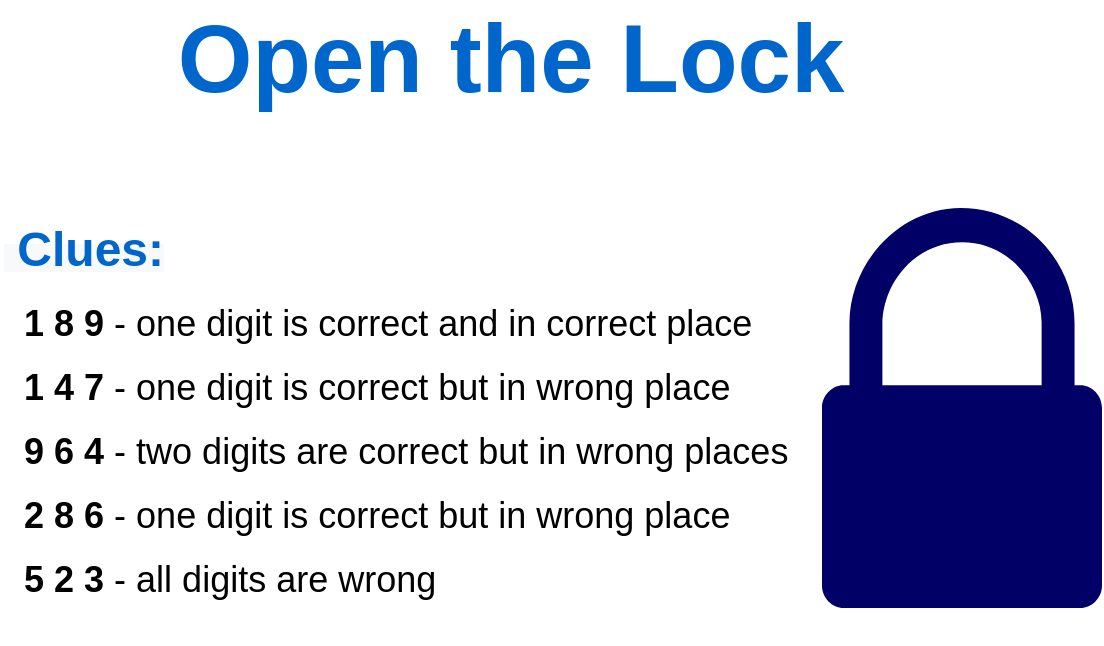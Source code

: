 <mxfile version="13.7.5"><diagram id="2sUn2XQQ8oBaBQfB5bSw" name="Page-1"><mxGraphModel dx="1355" dy="722" grid="1" gridSize="10" guides="1" tooltips="1" connect="1" arrows="1" fold="1" page="1" pageScale="1" pageWidth="1169" pageHeight="827" math="0" shadow="0"><root><mxCell id="0"/><mxCell id="1" parent="0"/><mxCell id="Budih3P797xQM_tITHwA-5" value="&lt;font style=&quot;font-size: 48px&quot;&gt;&lt;b&gt;&lt;font color=&quot;#0066cc&quot;&gt;Open the Lock&lt;/font&gt;&lt;br&gt;&lt;/b&gt;&lt;/font&gt;" style="text;html=1;resizable=0;autosize=1;align=center;verticalAlign=middle;points=[];fillColor=none;strokeColor=none;rounded=0;" vertex="1" parent="1"><mxGeometry x="440" y="130" width="350" height="30" as="geometry"/></mxCell><mxCell id="Budih3P797xQM_tITHwA-6" value="&lt;p style=&quot;box-sizing: border-box ; margin: 0px 0px 8px ; padding: 0px ; min-height: 24px ; font-size: 18px ; line-height: 24px ; font-family: &amp;#34;proximanova&amp;#34; , &amp;#34;helvetica&amp;#34; , &amp;#34;arial&amp;#34; , sans-serif ; background-color: rgb(255 , 255 , 255)&quot;&gt;&lt;b&gt;1 8 9&lt;/b&gt; - one digit is correct and in correct place&lt;/p&gt;&lt;p style=&quot;box-sizing: border-box ; margin: 0px 0px 8px ; padding: 0px ; min-height: 24px ; font-size: 18px ; line-height: 24px ; font-family: &amp;#34;proximanova&amp;#34; , &amp;#34;helvetica&amp;#34; , &amp;#34;arial&amp;#34; , sans-serif ; background-color: rgb(255 , 255 , 255)&quot;&gt;&lt;b&gt;1 4 7&lt;/b&gt; - one digit is correct&amp;nbsp;but in wrong place&lt;/p&gt;&lt;p style=&quot;box-sizing: border-box ; margin: 0px 0px 8px ; padding: 0px ; min-height: 24px ; font-size: 18px ; line-height: 24px ; font-family: &amp;#34;proximanova&amp;#34; , &amp;#34;helvetica&amp;#34; , &amp;#34;arial&amp;#34; , sans-serif ; background-color: rgb(255 , 255 , 255)&quot;&gt;&lt;b&gt;9 6 4&lt;/b&gt; - two digits are correct but in wrong places&lt;/p&gt;&lt;p style=&quot;box-sizing: border-box ; margin: 0px 0px 8px ; padding: 0px ; min-height: 24px ; font-size: 18px ; line-height: 24px ; font-family: &amp;#34;proximanova&amp;#34; , &amp;#34;helvetica&amp;#34; , &amp;#34;arial&amp;#34; , sans-serif ; background-color: rgb(255 , 255 , 255)&quot;&gt;&lt;b&gt;2 8 6&lt;/b&gt; - one digit is correct but in wrong place&lt;br&gt;&lt;/p&gt;&lt;p style=&quot;box-sizing: border-box ; margin: 0px 0px 8px ; padding: 0px ; min-height: 24px ; font-size: 18px ; line-height: 24px ; font-family: &amp;#34;proximanova&amp;#34; , &amp;#34;helvetica&amp;#34; , &amp;#34;arial&amp;#34; , sans-serif ; background-color: rgb(255 , 255 , 255)&quot;&gt;&lt;b&gt;5 2 3&lt;/b&gt; - all digits are wrong&lt;/p&gt;" style="text;html=1;resizable=0;autosize=1;align=left;verticalAlign=middle;points=[];fillColor=none;strokeColor=none;rounded=0;" vertex="1" parent="1"><mxGeometry x="370" y="260" width="400" height="170" as="geometry"/></mxCell><mxCell id="Budih3P797xQM_tITHwA-8" value="&lt;b style=&quot;color: rgb(0 , 0 , 0) ; font-family: &amp;#34;helvetica&amp;#34; ; font-style: normal ; letter-spacing: normal ; text-align: center ; text-indent: 0px ; text-transform: none ; word-spacing: 0px ; background-color: rgb(248 , 249 , 250)&quot;&gt;&lt;font color=&quot;#0066cc&quot; style=&quot;font-size: 24px&quot;&gt;&amp;nbsp;Clues:&lt;/font&gt;&lt;/b&gt;" style="text;whiteSpace=wrap;html=1;" vertex="1" parent="1"><mxGeometry x="360" y="220" width="370" height="40" as="geometry"/></mxCell><mxCell id="Budih3P797xQM_tITHwA-19" value="" style="group;fillColor=#ffffff;" vertex="1" connectable="0" parent="1"><mxGeometry x="771" y="220" width="140" height="218" as="geometry"/></mxCell><mxCell id="Budih3P797xQM_tITHwA-18" value="" style="pointerEvents=1;shadow=0;dashed=0;html=1;strokeColor=none;labelPosition=center;verticalLabelPosition=bottom;verticalAlign=top;outlineConnect=0;align=center;shape=mxgraph.office.security.lock_protected;fillColor=#000066;" vertex="1" parent="Budih3P797xQM_tITHwA-19"><mxGeometry width="140" height="200" as="geometry"/></mxCell><mxCell id="Budih3P797xQM_tITHwA-16" value="" style="shape=image;html=1;verticalAlign=top;verticalLabelPosition=bottom;labelBackgroundColor=#ffffff;imageAspect=0;aspect=fixed;image=https://cdn0.iconfinder.com/data/icons/security-double-colour-blue-black-vol-3/52/password__key__security__protection-128.png;align=left;" vertex="1" parent="Budih3P797xQM_tITHwA-19"><mxGeometry x="6.154" y="83" width="128" height="128" as="geometry"/></mxCell></root></mxGraphModel></diagram></mxfile>